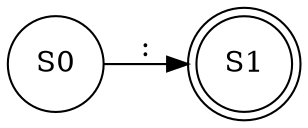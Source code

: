 digraph finite_state_machine {
	rankdir=LR;
node [shape = doublecircle]; S1;
node [shape = circle];
S0->S1 [label = ":"]; 
}